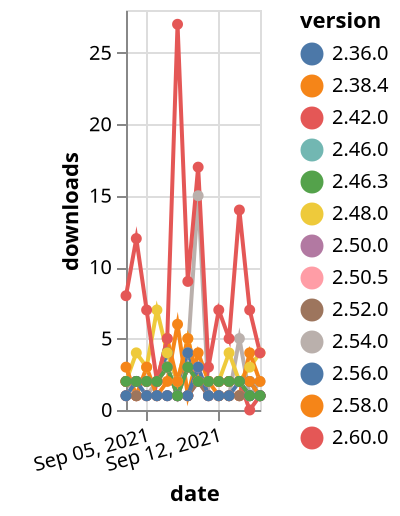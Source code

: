 {"$schema": "https://vega.github.io/schema/vega-lite/v5.json", "description": "A simple bar chart with embedded data.", "data": {"values": [{"date": "2021-09-03", "total": 3140, "delta": 2, "version": "2.54.0"}, {"date": "2021-09-04", "total": 3141, "delta": 1, "version": "2.54.0"}, {"date": "2021-09-05", "total": 3142, "delta": 1, "version": "2.54.0"}, {"date": "2021-09-06", "total": 3144, "delta": 2, "version": "2.54.0"}, {"date": "2021-09-07", "total": 3147, "delta": 3, "version": "2.54.0"}, {"date": "2021-09-08", "total": 3148, "delta": 1, "version": "2.54.0"}, {"date": "2021-09-09", "total": 3152, "delta": 4, "version": "2.54.0"}, {"date": "2021-09-10", "total": 3167, "delta": 15, "version": "2.54.0"}, {"date": "2021-09-11", "total": 3168, "delta": 1, "version": "2.54.0"}, {"date": "2021-09-12", "total": 3169, "delta": 1, "version": "2.54.0"}, {"date": "2021-09-13", "total": 3170, "delta": 1, "version": "2.54.0"}, {"date": "2021-09-14", "total": 3175, "delta": 5, "version": "2.54.0"}, {"date": "2021-09-15", "total": 3176, "delta": 1, "version": "2.54.0"}, {"date": "2021-09-16", "total": 3178, "delta": 2, "version": "2.54.0"}, {"date": "2021-09-03", "total": 3887, "delta": 2, "version": "2.36.0"}, {"date": "2021-09-04", "total": 3889, "delta": 2, "version": "2.36.0"}, {"date": "2021-09-05", "total": 3891, "delta": 2, "version": "2.36.0"}, {"date": "2021-09-06", "total": 3893, "delta": 2, "version": "2.36.0"}, {"date": "2021-09-07", "total": 3897, "delta": 4, "version": "2.36.0"}, {"date": "2021-09-08", "total": 3899, "delta": 2, "version": "2.36.0"}, {"date": "2021-09-09", "total": 3903, "delta": 4, "version": "2.36.0"}, {"date": "2021-09-10", "total": 3905, "delta": 2, "version": "2.36.0"}, {"date": "2021-09-11", "total": 3907, "delta": 2, "version": "2.36.0"}, {"date": "2021-09-12", "total": 3909, "delta": 2, "version": "2.36.0"}, {"date": "2021-09-13", "total": 3911, "delta": 2, "version": "2.36.0"}, {"date": "2021-09-14", "total": 3913, "delta": 2, "version": "2.36.0"}, {"date": "2021-09-15", "total": 3915, "delta": 2, "version": "2.36.0"}, {"date": "2021-09-16", "total": 3916, "delta": 1, "version": "2.36.0"}, {"date": "2021-09-03", "total": 3572, "delta": 2, "version": "2.48.0"}, {"date": "2021-09-04", "total": 3576, "delta": 4, "version": "2.48.0"}, {"date": "2021-09-05", "total": 3579, "delta": 3, "version": "2.48.0"}, {"date": "2021-09-06", "total": 3586, "delta": 7, "version": "2.48.0"}, {"date": "2021-09-07", "total": 3590, "delta": 4, "version": "2.48.0"}, {"date": "2021-09-08", "total": 3592, "delta": 2, "version": "2.48.0"}, {"date": "2021-09-09", "total": 3597, "delta": 5, "version": "2.48.0"}, {"date": "2021-09-10", "total": 3599, "delta": 2, "version": "2.48.0"}, {"date": "2021-09-11", "total": 3601, "delta": 2, "version": "2.48.0"}, {"date": "2021-09-12", "total": 3603, "delta": 2, "version": "2.48.0"}, {"date": "2021-09-13", "total": 3607, "delta": 4, "version": "2.48.0"}, {"date": "2021-09-14", "total": 3609, "delta": 2, "version": "2.48.0"}, {"date": "2021-09-15", "total": 3612, "delta": 3, "version": "2.48.0"}, {"date": "2021-09-16", "total": 3616, "delta": 4, "version": "2.48.0"}, {"date": "2021-09-03", "total": 1904, "delta": 1, "version": "2.50.5"}, {"date": "2021-09-04", "total": 1905, "delta": 1, "version": "2.50.5"}, {"date": "2021-09-05", "total": 1906, "delta": 1, "version": "2.50.5"}, {"date": "2021-09-06", "total": 1907, "delta": 1, "version": "2.50.5"}, {"date": "2021-09-07", "total": 1908, "delta": 1, "version": "2.50.5"}, {"date": "2021-09-08", "total": 1909, "delta": 1, "version": "2.50.5"}, {"date": "2021-09-09", "total": 1910, "delta": 1, "version": "2.50.5"}, {"date": "2021-09-10", "total": 1913, "delta": 3, "version": "2.50.5"}, {"date": "2021-09-11", "total": 1914, "delta": 1, "version": "2.50.5"}, {"date": "2021-09-12", "total": 1915, "delta": 1, "version": "2.50.5"}, {"date": "2021-09-13", "total": 1916, "delta": 1, "version": "2.50.5"}, {"date": "2021-09-14", "total": 1917, "delta": 1, "version": "2.50.5"}, {"date": "2021-09-15", "total": 1918, "delta": 1, "version": "2.50.5"}, {"date": "2021-09-16", "total": 1919, "delta": 1, "version": "2.50.5"}, {"date": "2021-09-03", "total": 1009, "delta": 1, "version": "2.50.0"}, {"date": "2021-09-04", "total": 1010, "delta": 1, "version": "2.50.0"}, {"date": "2021-09-05", "total": 1011, "delta": 1, "version": "2.50.0"}, {"date": "2021-09-06", "total": 1012, "delta": 1, "version": "2.50.0"}, {"date": "2021-09-07", "total": 1013, "delta": 1, "version": "2.50.0"}, {"date": "2021-09-08", "total": 1014, "delta": 1, "version": "2.50.0"}, {"date": "2021-09-09", "total": 1015, "delta": 1, "version": "2.50.0"}, {"date": "2021-09-10", "total": 1017, "delta": 2, "version": "2.50.0"}, {"date": "2021-09-11", "total": 1018, "delta": 1, "version": "2.50.0"}, {"date": "2021-09-12", "total": 1019, "delta": 1, "version": "2.50.0"}, {"date": "2021-09-13", "total": 1020, "delta": 1, "version": "2.50.0"}, {"date": "2021-09-14", "total": 1021, "delta": 1, "version": "2.50.0"}, {"date": "2021-09-15", "total": 1022, "delta": 1, "version": "2.50.0"}, {"date": "2021-09-16", "total": 1023, "delta": 1, "version": "2.50.0"}, {"date": "2021-09-03", "total": 1282, "delta": 3, "version": "2.58.0"}, {"date": "2021-09-04", "total": 1283, "delta": 1, "version": "2.58.0"}, {"date": "2021-09-05", "total": 1286, "delta": 3, "version": "2.58.0"}, {"date": "2021-09-06", "total": 1287, "delta": 1, "version": "2.58.0"}, {"date": "2021-09-07", "total": 1289, "delta": 2, "version": "2.58.0"}, {"date": "2021-09-08", "total": 1295, "delta": 6, "version": "2.58.0"}, {"date": "2021-09-09", "total": 1296, "delta": 1, "version": "2.58.0"}, {"date": "2021-09-10", "total": 1300, "delta": 4, "version": "2.58.0"}, {"date": "2021-09-11", "total": 1302, "delta": 2, "version": "2.58.0"}, {"date": "2021-09-12", "total": 1303, "delta": 1, "version": "2.58.0"}, {"date": "2021-09-13", "total": 1304, "delta": 1, "version": "2.58.0"}, {"date": "2021-09-14", "total": 1305, "delta": 1, "version": "2.58.0"}, {"date": "2021-09-15", "total": 1309, "delta": 4, "version": "2.58.0"}, {"date": "2021-09-16", "total": 1311, "delta": 2, "version": "2.58.0"}, {"date": "2021-09-03", "total": 2749, "delta": 2, "version": "2.46.0"}, {"date": "2021-09-04", "total": 2751, "delta": 2, "version": "2.46.0"}, {"date": "2021-09-05", "total": 2753, "delta": 2, "version": "2.46.0"}, {"date": "2021-09-06", "total": 2755, "delta": 2, "version": "2.46.0"}, {"date": "2021-09-07", "total": 2758, "delta": 3, "version": "2.46.0"}, {"date": "2021-09-08", "total": 2759, "delta": 1, "version": "2.46.0"}, {"date": "2021-09-09", "total": 2762, "delta": 3, "version": "2.46.0"}, {"date": "2021-09-10", "total": 2764, "delta": 2, "version": "2.46.0"}, {"date": "2021-09-11", "total": 2766, "delta": 2, "version": "2.46.0"}, {"date": "2021-09-12", "total": 2768, "delta": 2, "version": "2.46.0"}, {"date": "2021-09-13", "total": 2770, "delta": 2, "version": "2.46.0"}, {"date": "2021-09-14", "total": 2772, "delta": 2, "version": "2.46.0"}, {"date": "2021-09-15", "total": 2773, "delta": 1, "version": "2.46.0"}, {"date": "2021-09-16", "total": 2774, "delta": 1, "version": "2.46.0"}, {"date": "2021-09-03", "total": 4532, "delta": 2, "version": "2.38.4"}, {"date": "2021-09-04", "total": 4534, "delta": 2, "version": "2.38.4"}, {"date": "2021-09-05", "total": 4536, "delta": 2, "version": "2.38.4"}, {"date": "2021-09-06", "total": 4538, "delta": 2, "version": "2.38.4"}, {"date": "2021-09-07", "total": 4543, "delta": 5, "version": "2.38.4"}, {"date": "2021-09-08", "total": 4545, "delta": 2, "version": "2.38.4"}, {"date": "2021-09-09", "total": 4550, "delta": 5, "version": "2.38.4"}, {"date": "2021-09-10", "total": 4552, "delta": 2, "version": "2.38.4"}, {"date": "2021-09-11", "total": 4554, "delta": 2, "version": "2.38.4"}, {"date": "2021-09-12", "total": 4556, "delta": 2, "version": "2.38.4"}, {"date": "2021-09-13", "total": 4558, "delta": 2, "version": "2.38.4"}, {"date": "2021-09-14", "total": 4560, "delta": 2, "version": "2.38.4"}, {"date": "2021-09-15", "total": 4562, "delta": 2, "version": "2.38.4"}, {"date": "2021-09-16", "total": 4563, "delta": 1, "version": "2.38.4"}, {"date": "2021-09-03", "total": 447, "delta": 8, "version": "2.60.0"}, {"date": "2021-09-04", "total": 459, "delta": 12, "version": "2.60.0"}, {"date": "2021-09-05", "total": 466, "delta": 7, "version": "2.60.0"}, {"date": "2021-09-06", "total": 468, "delta": 2, "version": "2.60.0"}, {"date": "2021-09-07", "total": 473, "delta": 5, "version": "2.60.0"}, {"date": "2021-09-08", "total": 500, "delta": 27, "version": "2.60.0"}, {"date": "2021-09-09", "total": 509, "delta": 9, "version": "2.60.0"}, {"date": "2021-09-10", "total": 526, "delta": 17, "version": "2.60.0"}, {"date": "2021-09-11", "total": 529, "delta": 3, "version": "2.60.0"}, {"date": "2021-09-12", "total": 536, "delta": 7, "version": "2.60.0"}, {"date": "2021-09-13", "total": 541, "delta": 5, "version": "2.60.0"}, {"date": "2021-09-14", "total": 555, "delta": 14, "version": "2.60.0"}, {"date": "2021-09-15", "total": 562, "delta": 7, "version": "2.60.0"}, {"date": "2021-09-16", "total": 566, "delta": 4, "version": "2.60.0"}, {"date": "2021-09-03", "total": 767, "delta": 1, "version": "2.52.0"}, {"date": "2021-09-04", "total": 768, "delta": 1, "version": "2.52.0"}, {"date": "2021-09-05", "total": 769, "delta": 1, "version": "2.52.0"}, {"date": "2021-09-06", "total": 770, "delta": 1, "version": "2.52.0"}, {"date": "2021-09-07", "total": 771, "delta": 1, "version": "2.52.0"}, {"date": "2021-09-08", "total": 772, "delta": 1, "version": "2.52.0"}, {"date": "2021-09-09", "total": 773, "delta": 1, "version": "2.52.0"}, {"date": "2021-09-10", "total": 775, "delta": 2, "version": "2.52.0"}, {"date": "2021-09-11", "total": 776, "delta": 1, "version": "2.52.0"}, {"date": "2021-09-12", "total": 777, "delta": 1, "version": "2.52.0"}, {"date": "2021-09-13", "total": 778, "delta": 1, "version": "2.52.0"}, {"date": "2021-09-14", "total": 779, "delta": 1, "version": "2.52.0"}, {"date": "2021-09-15", "total": 780, "delta": 1, "version": "2.52.0"}, {"date": "2021-09-16", "total": 781, "delta": 1, "version": "2.52.0"}, {"date": "2021-09-03", "total": 2746, "delta": 2, "version": "2.42.0"}, {"date": "2021-09-04", "total": 2748, "delta": 2, "version": "2.42.0"}, {"date": "2021-09-05", "total": 2750, "delta": 2, "version": "2.42.0"}, {"date": "2021-09-06", "total": 2752, "delta": 2, "version": "2.42.0"}, {"date": "2021-09-07", "total": 2755, "delta": 3, "version": "2.42.0"}, {"date": "2021-09-08", "total": 2756, "delta": 1, "version": "2.42.0"}, {"date": "2021-09-09", "total": 2759, "delta": 3, "version": "2.42.0"}, {"date": "2021-09-10", "total": 2761, "delta": 2, "version": "2.42.0"}, {"date": "2021-09-11", "total": 2763, "delta": 2, "version": "2.42.0"}, {"date": "2021-09-12", "total": 2765, "delta": 2, "version": "2.42.0"}, {"date": "2021-09-13", "total": 2767, "delta": 2, "version": "2.42.0"}, {"date": "2021-09-14", "total": 2769, "delta": 2, "version": "2.42.0"}, {"date": "2021-09-15", "total": 2769, "delta": 0, "version": "2.42.0"}, {"date": "2021-09-16", "total": 2770, "delta": 1, "version": "2.42.0"}, {"date": "2021-09-03", "total": 647, "delta": 1, "version": "2.56.0"}, {"date": "2021-09-04", "total": 649, "delta": 2, "version": "2.56.0"}, {"date": "2021-09-05", "total": 650, "delta": 1, "version": "2.56.0"}, {"date": "2021-09-06", "total": 651, "delta": 1, "version": "2.56.0"}, {"date": "2021-09-07", "total": 652, "delta": 1, "version": "2.56.0"}, {"date": "2021-09-08", "total": 653, "delta": 1, "version": "2.56.0"}, {"date": "2021-09-09", "total": 654, "delta": 1, "version": "2.56.0"}, {"date": "2021-09-10", "total": 657, "delta": 3, "version": "2.56.0"}, {"date": "2021-09-11", "total": 658, "delta": 1, "version": "2.56.0"}, {"date": "2021-09-12", "total": 659, "delta": 1, "version": "2.56.0"}, {"date": "2021-09-13", "total": 660, "delta": 1, "version": "2.56.0"}, {"date": "2021-09-14", "total": 662, "delta": 2, "version": "2.56.0"}, {"date": "2021-09-15", "total": 663, "delta": 1, "version": "2.56.0"}, {"date": "2021-09-16", "total": 664, "delta": 1, "version": "2.56.0"}, {"date": "2021-09-03", "total": 3297, "delta": 2, "version": "2.46.3"}, {"date": "2021-09-04", "total": 3299, "delta": 2, "version": "2.46.3"}, {"date": "2021-09-05", "total": 3301, "delta": 2, "version": "2.46.3"}, {"date": "2021-09-06", "total": 3303, "delta": 2, "version": "2.46.3"}, {"date": "2021-09-07", "total": 3306, "delta": 3, "version": "2.46.3"}, {"date": "2021-09-08", "total": 3307, "delta": 1, "version": "2.46.3"}, {"date": "2021-09-09", "total": 3310, "delta": 3, "version": "2.46.3"}, {"date": "2021-09-10", "total": 3312, "delta": 2, "version": "2.46.3"}, {"date": "2021-09-11", "total": 3314, "delta": 2, "version": "2.46.3"}, {"date": "2021-09-12", "total": 3316, "delta": 2, "version": "2.46.3"}, {"date": "2021-09-13", "total": 3318, "delta": 2, "version": "2.46.3"}, {"date": "2021-09-14", "total": 3320, "delta": 2, "version": "2.46.3"}, {"date": "2021-09-15", "total": 3321, "delta": 1, "version": "2.46.3"}, {"date": "2021-09-16", "total": 3322, "delta": 1, "version": "2.46.3"}]}, "width": "container", "mark": {"type": "line", "point": {"filled": true}}, "encoding": {"x": {"field": "date", "type": "temporal", "timeUnit": "yearmonthdate", "title": "date", "axis": {"labelAngle": -15}}, "y": {"field": "delta", "type": "quantitative", "title": "downloads"}, "color": {"field": "version", "type": "nominal"}, "tooltip": {"field": "delta"}}}